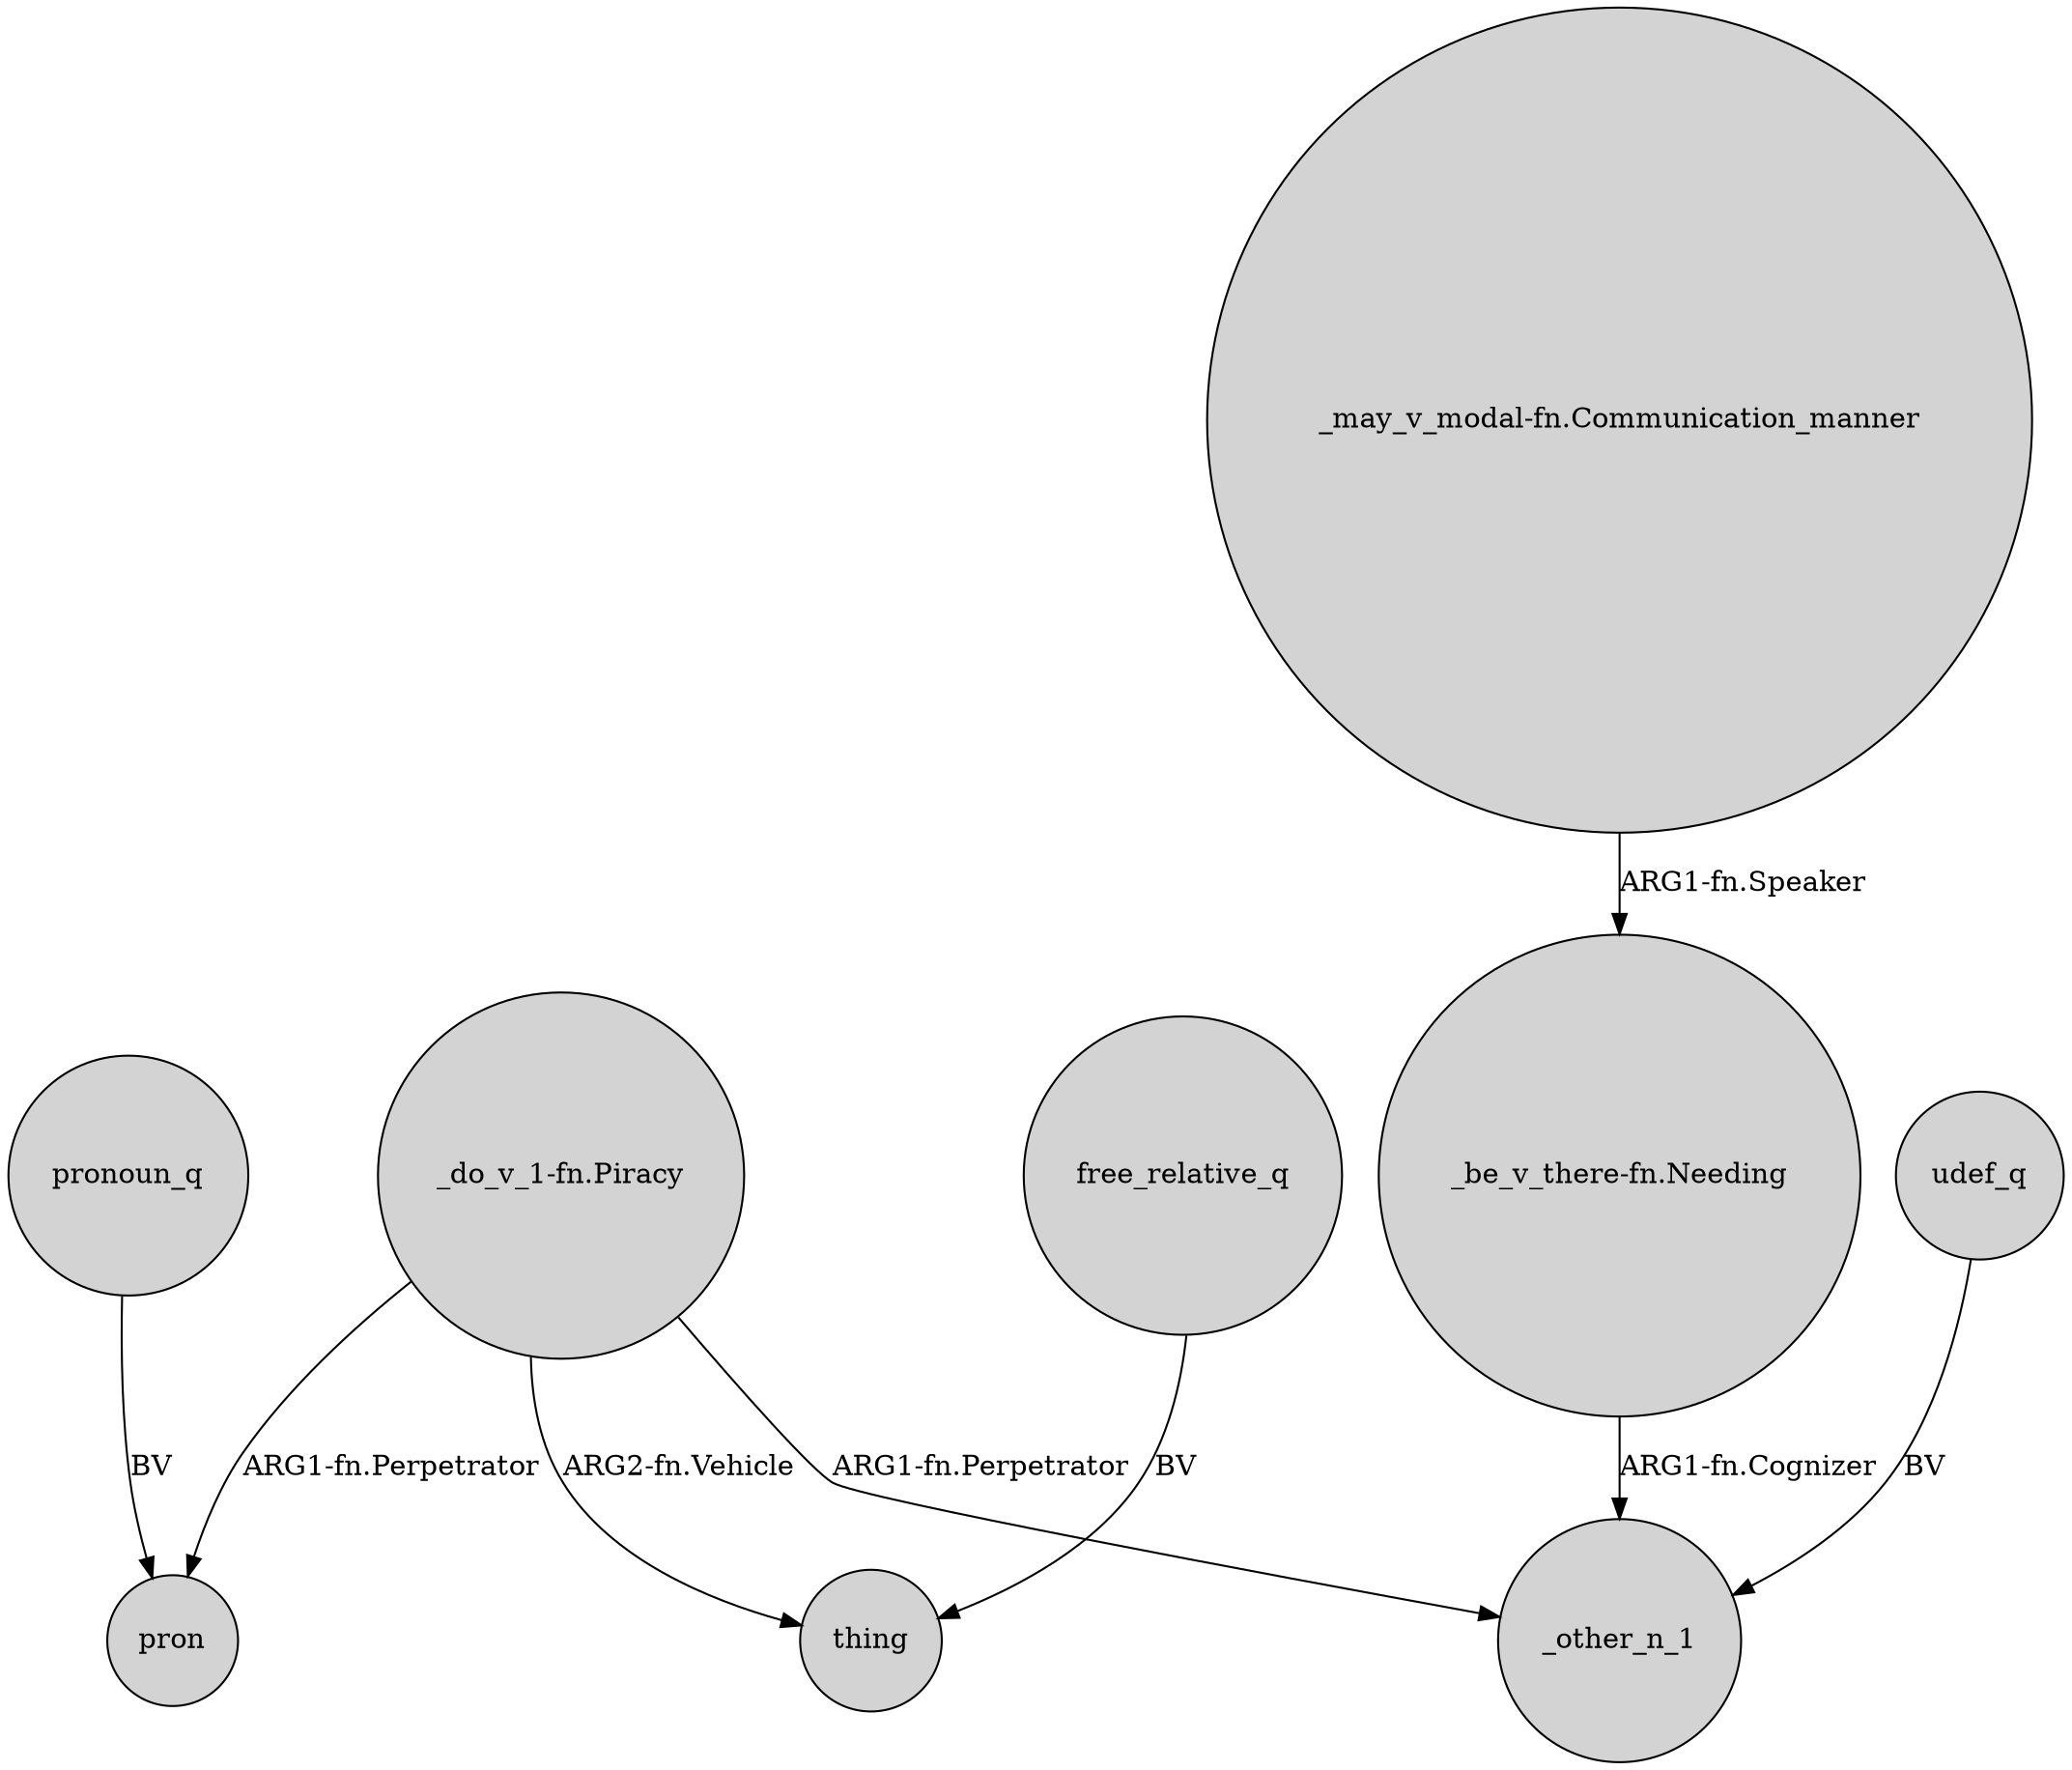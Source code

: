 digraph {
	node [shape=circle style=filled]
	pronoun_q -> pron [label=BV]
	"_be_v_there-fn.Needing" -> _other_n_1 [label="ARG1-fn.Cognizer"]
	free_relative_q -> thing [label=BV]
	"_do_v_1-fn.Piracy" -> thing [label="ARG2-fn.Vehicle"]
	"_do_v_1-fn.Piracy" -> pron [label="ARG1-fn.Perpetrator"]
	udef_q -> _other_n_1 [label=BV]
	"_may_v_modal-fn.Communication_manner" -> "_be_v_there-fn.Needing" [label="ARG1-fn.Speaker"]
	"_do_v_1-fn.Piracy" -> _other_n_1 [label="ARG1-fn.Perpetrator"]
}

